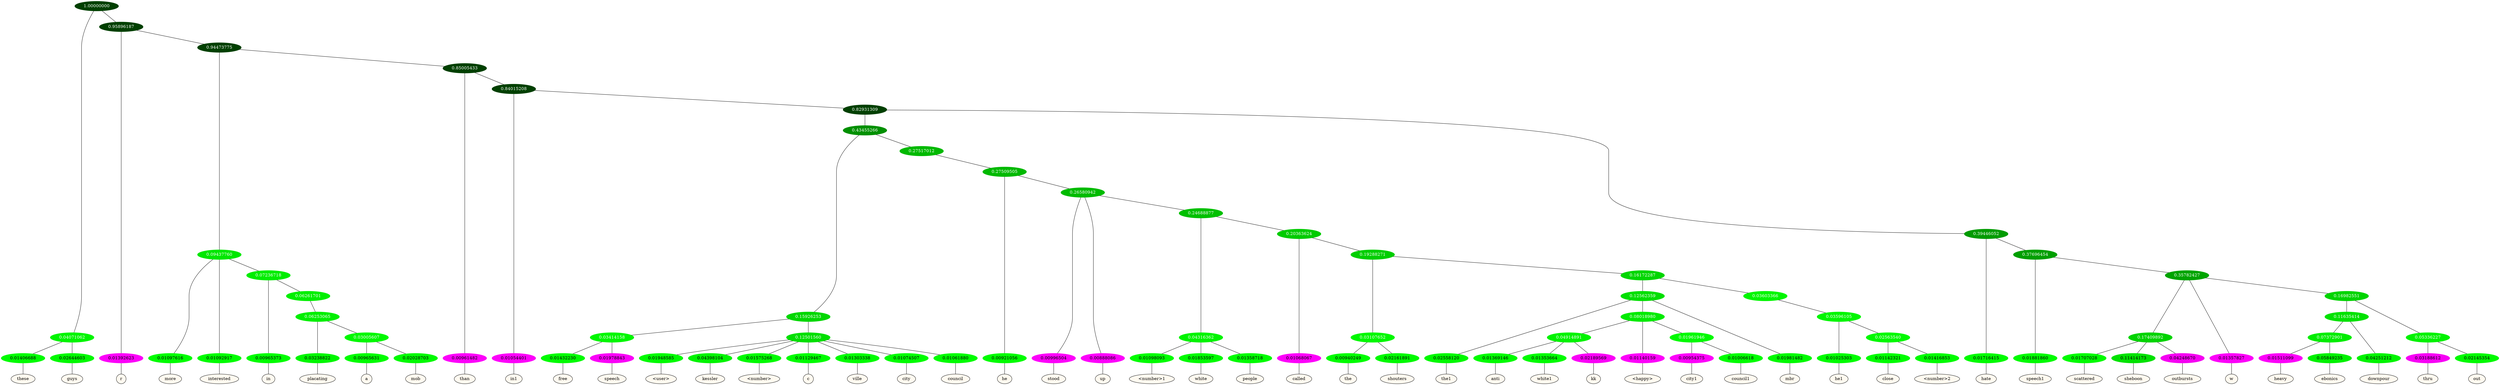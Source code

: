 graph {
	node [format=png height=0.15 nodesep=0.001 ordering=out overlap=prism overlap_scaling=0.01 ranksep=0.001 ratio=0.2 style=filled width=0.15]
	{
		rank=same
		a_w_3 [label=these color=black fillcolor=floralwhite style="filled,solid"]
		a_w_4 [label=guys color=black fillcolor=floralwhite style="filled,solid"]
		a_w_5 [label=r color=black fillcolor=floralwhite style="filled,solid"]
		a_w_9 [label=more color=black fillcolor=floralwhite style="filled,solid"]
		a_w_10 [label=interested color=black fillcolor=floralwhite style="filled,solid"]
		a_w_14 [label=in color=black fillcolor=floralwhite style="filled,solid"]
		a_w_21 [label=placating color=black fillcolor=floralwhite style="filled,solid"]
		a_w_27 [label=a color=black fillcolor=floralwhite style="filled,solid"]
		a_w_28 [label=mob color=black fillcolor=floralwhite style="filled,solid"]
		a_w_12 [label=than color=black fillcolor=floralwhite style="filled,solid"]
		a_w_16 [label=in1 color=black fillcolor=floralwhite style="filled,solid"]
		a_w_34 [label=free color=black fillcolor=floralwhite style="filled,solid"]
		a_w_35 [label=speech color=black fillcolor=floralwhite style="filled,solid"]
		a_w_36 [label="\<user\>" color=black fillcolor=floralwhite style="filled,solid"]
		a_w_37 [label=kessler color=black fillcolor=floralwhite style="filled,solid"]
		a_w_38 [label="\<number\>" color=black fillcolor=floralwhite style="filled,solid"]
		a_w_39 [label=c color=black fillcolor=floralwhite style="filled,solid"]
		a_w_40 [label=ville color=black fillcolor=floralwhite style="filled,solid"]
		a_w_41 [label=city color=black fillcolor=floralwhite style="filled,solid"]
		a_w_42 [label=council color=black fillcolor=floralwhite style="filled,solid"]
		a_w_43 [label=he color=black fillcolor=floralwhite style="filled,solid"]
		a_w_48 [label=stood color=black fillcolor=floralwhite style="filled,solid"]
		a_w_49 [label=up color=black fillcolor=floralwhite style="filled,solid"]
		a_w_62 [label="\<number\>1" color=black fillcolor=floralwhite style="filled,solid"]
		a_w_63 [label=white color=black fillcolor=floralwhite style="filled,solid"]
		a_w_64 [label=people color=black fillcolor=floralwhite style="filled,solid"]
		a_w_65 [label=called color=black fillcolor=floralwhite style="filled,solid"]
		a_w_71 [label=the color=black fillcolor=floralwhite style="filled,solid"]
		a_w_72 [label=shouters color=black fillcolor=floralwhite style="filled,solid"]
		a_w_75 [label=the1 color=black fillcolor=floralwhite style="filled,solid"]
		a_w_84 [label=anti color=black fillcolor=floralwhite style="filled,solid"]
		a_w_85 [label=white1 color=black fillcolor=floralwhite style="filled,solid"]
		a_w_86 [label=kk color=black fillcolor=floralwhite style="filled,solid"]
		a_w_80 [label="\<happy\>" color=black fillcolor=floralwhite style="filled,solid"]
		a_w_87 [label=city1 color=black fillcolor=floralwhite style="filled,solid"]
		a_w_88 [label=council1 color=black fillcolor=floralwhite style="filled,solid"]
		a_w_77 [label=mbr color=black fillcolor=floralwhite style="filled,solid"]
		a_w_82 [label=he1 color=black fillcolor=floralwhite style="filled,solid"]
		a_w_89 [label=close color=black fillcolor=floralwhite style="filled,solid"]
		a_w_90 [label="\<number\>2" color=black fillcolor=floralwhite style="filled,solid"]
		a_w_25 [label=hate color=black fillcolor=floralwhite style="filled,solid"]
		a_w_32 [label=speech1 color=black fillcolor=floralwhite style="filled,solid"]
		a_w_51 [label=scattered color=black fillcolor=floralwhite style="filled,solid"]
		a_w_52 [label=sheboon color=black fillcolor=floralwhite style="filled,solid"]
		a_w_53 [label=outbursts color=black fillcolor=floralwhite style="filled,solid"]
		a_w_46 [label=w color=black fillcolor=floralwhite style="filled,solid"]
		a_w_67 [label=heavy color=black fillcolor=floralwhite style="filled,solid"]
		a_w_68 [label=ebonics color=black fillcolor=floralwhite style="filled,solid"]
		a_w_59 [label=downpour color=black fillcolor=floralwhite style="filled,solid"]
		a_w_60 [label=thru color=black fillcolor=floralwhite style="filled,solid"]
		a_w_61 [label=out color=black fillcolor=floralwhite style="filled,solid"]
	}
	a_n_3 -- a_w_3
	a_n_4 -- a_w_4
	a_n_5 -- a_w_5
	a_n_9 -- a_w_9
	a_n_10 -- a_w_10
	a_n_14 -- a_w_14
	a_n_21 -- a_w_21
	a_n_27 -- a_w_27
	a_n_28 -- a_w_28
	a_n_12 -- a_w_12
	a_n_16 -- a_w_16
	a_n_34 -- a_w_34
	a_n_35 -- a_w_35
	a_n_36 -- a_w_36
	a_n_37 -- a_w_37
	a_n_38 -- a_w_38
	a_n_39 -- a_w_39
	a_n_40 -- a_w_40
	a_n_41 -- a_w_41
	a_n_42 -- a_w_42
	a_n_43 -- a_w_43
	a_n_48 -- a_w_48
	a_n_49 -- a_w_49
	a_n_62 -- a_w_62
	a_n_63 -- a_w_63
	a_n_64 -- a_w_64
	a_n_65 -- a_w_65
	a_n_71 -- a_w_71
	a_n_72 -- a_w_72
	a_n_75 -- a_w_75
	a_n_84 -- a_w_84
	a_n_85 -- a_w_85
	a_n_86 -- a_w_86
	a_n_80 -- a_w_80
	a_n_87 -- a_w_87
	a_n_88 -- a_w_88
	a_n_77 -- a_w_77
	a_n_82 -- a_w_82
	a_n_89 -- a_w_89
	a_n_90 -- a_w_90
	a_n_25 -- a_w_25
	a_n_32 -- a_w_32
	a_n_51 -- a_w_51
	a_n_52 -- a_w_52
	a_n_53 -- a_w_53
	a_n_46 -- a_w_46
	a_n_67 -- a_w_67
	a_n_68 -- a_w_68
	a_n_59 -- a_w_59
	a_n_60 -- a_w_60
	a_n_61 -- a_w_61
	{
		rank=same
		a_n_3 [label=0.01406688 color="0.334 1.000 0.986" fontcolor=black]
		a_n_4 [label=0.02644603 color="0.334 1.000 0.974" fontcolor=black]
		a_n_5 [label=0.01392623 color="0.835 1.000 0.986" fontcolor=black]
		a_n_9 [label=0.01097616 color="0.334 1.000 0.989" fontcolor=black]
		a_n_10 [label=0.01092917 color="0.334 1.000 0.989" fontcolor=black]
		a_n_14 [label=0.00965373 color="0.334 1.000 0.990" fontcolor=black]
		a_n_21 [label=0.03238822 color="0.334 1.000 0.968" fontcolor=black]
		a_n_27 [label=0.00965631 color="0.334 1.000 0.990" fontcolor=black]
		a_n_28 [label=0.02028703 color="0.334 1.000 0.980" fontcolor=black]
		a_n_12 [label=0.00961482 color="0.835 1.000 0.990" fontcolor=black]
		a_n_16 [label=0.01054401 color="0.835 1.000 0.989" fontcolor=black]
		a_n_34 [label=0.01432230 color="0.334 1.000 0.986" fontcolor=black]
		a_n_35 [label=0.01978843 color="0.835 1.000 0.980" fontcolor=black]
		a_n_36 [label=0.01948585 color="0.334 1.000 0.981" fontcolor=black]
		a_n_37 [label=0.04398104 color="0.334 1.000 0.956" fontcolor=black]
		a_n_38 [label=0.01575268 color="0.334 1.000 0.984" fontcolor=black]
		a_n_39 [label=0.01129467 color="0.334 1.000 0.989" fontcolor=black]
		a_n_40 [label=0.01303338 color="0.334 1.000 0.987" fontcolor=black]
		a_n_41 [label=0.01074507 color="0.334 1.000 0.989" fontcolor=black]
		a_n_42 [label=0.01061880 color="0.334 1.000 0.989" fontcolor=black]
		a_n_43 [label=0.00921056 color="0.334 1.000 0.991" fontcolor=black]
		a_n_48 [label=0.00996504 color="0.835 1.000 0.990" fontcolor=black]
		a_n_49 [label=0.00888086 color="0.835 1.000 0.991" fontcolor=black]
		a_n_62 [label=0.01098093 color="0.334 1.000 0.989" fontcolor=black]
		a_n_63 [label=0.01853597 color="0.334 1.000 0.981" fontcolor=black]
		a_n_64 [label=0.01358718 color="0.334 1.000 0.986" fontcolor=black]
		a_n_65 [label=0.01068067 color="0.835 1.000 0.989" fontcolor=black]
		a_n_71 [label=0.00940249 color="0.334 1.000 0.991" fontcolor=black]
		a_n_72 [label=0.02161891 color="0.334 1.000 0.978" fontcolor=black]
		a_n_75 [label=0.02558120 color="0.334 1.000 0.974" fontcolor=black]
		a_n_84 [label=0.01369146 color="0.334 1.000 0.986" fontcolor=black]
		a_n_85 [label=0.01353664 color="0.334 1.000 0.986" fontcolor=black]
		a_n_86 [label=0.02189569 color="0.835 1.000 0.978" fontcolor=black]
		a_n_80 [label=0.01140159 color="0.835 1.000 0.989" fontcolor=black]
		a_n_87 [label=0.00954375 color="0.835 1.000 0.990" fontcolor=black]
		a_n_88 [label=0.01006618 color="0.334 1.000 0.990" fontcolor=black]
		a_n_77 [label=0.01981482 color="0.334 1.000 0.980" fontcolor=black]
		a_n_82 [label=0.01025303 color="0.334 1.000 0.990" fontcolor=black]
		a_n_89 [label=0.01142321 color="0.334 1.000 0.989" fontcolor=black]
		a_n_90 [label=0.01416853 color="0.334 1.000 0.986" fontcolor=black]
		a_n_25 [label=0.01716415 color="0.334 1.000 0.983" fontcolor=black]
		a_n_32 [label=0.01881860 color="0.334 1.000 0.981" fontcolor=black]
		a_n_51 [label=0.01707028 color="0.334 1.000 0.983" fontcolor=black]
		a_n_52 [label=0.11414173 color="0.334 1.000 0.886" fontcolor=black]
		a_n_53 [label=0.04248670 color="0.835 1.000 0.958" fontcolor=black]
		a_n_46 [label=0.01357827 color="0.835 1.000 0.986" fontcolor=black]
		a_n_67 [label=0.01511099 color="0.835 1.000 0.985" fontcolor=black]
		a_n_68 [label=0.05849235 color="0.334 1.000 0.942" fontcolor=black]
		a_n_59 [label=0.04251212 color="0.334 1.000 0.957" fontcolor=black]
		a_n_60 [label=0.03188612 color="0.835 1.000 0.968" fontcolor=black]
		a_n_61 [label=0.02145354 color="0.334 1.000 0.979" fontcolor=black]
	}
	a_n_0 [label=1.00000000 color="0.334 1.000 0.250" fontcolor=grey99]
	a_n_1 [label=0.04071062 color="0.334 1.000 0.959" fontcolor=grey99]
	a_n_0 -- a_n_1
	a_n_2 [label=0.95896187 color="0.334 1.000 0.250" fontcolor=grey99]
	a_n_0 -- a_n_2
	a_n_1 -- a_n_3
	a_n_1 -- a_n_4
	a_n_2 -- a_n_5
	a_n_6 [label=0.94473775 color="0.334 1.000 0.250" fontcolor=grey99]
	a_n_2 -- a_n_6
	a_n_7 [label=0.09437760 color="0.334 1.000 0.906" fontcolor=grey99]
	a_n_6 -- a_n_7
	a_n_8 [label=0.85005433 color="0.334 1.000 0.250" fontcolor=grey99]
	a_n_6 -- a_n_8
	a_n_7 -- a_n_9
	a_n_7 -- a_n_10
	a_n_11 [label=0.07236718 color="0.334 1.000 0.928" fontcolor=grey99]
	a_n_7 -- a_n_11
	a_n_8 -- a_n_12
	a_n_13 [label=0.84015208 color="0.334 1.000 0.250" fontcolor=grey99]
	a_n_8 -- a_n_13
	a_n_11 -- a_n_14
	a_n_15 [label=0.06261701 color="0.334 1.000 0.937" fontcolor=grey99]
	a_n_11 -- a_n_15
	a_n_13 -- a_n_16
	a_n_17 [label=0.82931309 color="0.334 1.000 0.250" fontcolor=grey99]
	a_n_13 -- a_n_17
	a_n_18 [label=0.06253065 color="0.334 1.000 0.937" fontcolor=grey99]
	a_n_15 -- a_n_18
	a_n_19 [label=0.43455266 color="0.334 1.000 0.565" fontcolor=grey99]
	a_n_17 -- a_n_19
	a_n_20 [label=0.39446052 color="0.334 1.000 0.606" fontcolor=grey99]
	a_n_17 -- a_n_20
	a_n_18 -- a_n_21
	a_n_22 [label=0.03005607 color="0.334 1.000 0.970" fontcolor=grey99]
	a_n_18 -- a_n_22
	a_n_23 [label=0.15926253 color="0.334 1.000 0.841" fontcolor=grey99]
	a_n_19 -- a_n_23
	a_n_24 [label=0.27517012 color="0.334 1.000 0.725" fontcolor=grey99]
	a_n_19 -- a_n_24
	a_n_20 -- a_n_25
	a_n_26 [label=0.37696454 color="0.334 1.000 0.623" fontcolor=grey99]
	a_n_20 -- a_n_26
	a_n_22 -- a_n_27
	a_n_22 -- a_n_28
	a_n_29 [label=0.03414158 color="0.334 1.000 0.966" fontcolor=grey99]
	a_n_23 -- a_n_29
	a_n_30 [label=0.12501560 color="0.334 1.000 0.875" fontcolor=grey99]
	a_n_23 -- a_n_30
	a_n_31 [label=0.27509505 color="0.334 1.000 0.725" fontcolor=grey99]
	a_n_24 -- a_n_31
	a_n_26 -- a_n_32
	a_n_33 [label=0.35782427 color="0.334 1.000 0.642" fontcolor=grey99]
	a_n_26 -- a_n_33
	a_n_29 -- a_n_34
	a_n_29 -- a_n_35
	a_n_30 -- a_n_36
	a_n_30 -- a_n_37
	a_n_30 -- a_n_38
	a_n_30 -- a_n_39
	a_n_30 -- a_n_40
	a_n_30 -- a_n_41
	a_n_30 -- a_n_42
	a_n_31 -- a_n_43
	a_n_44 [label=0.26580942 color="0.334 1.000 0.734" fontcolor=grey99]
	a_n_31 -- a_n_44
	a_n_45 [label=0.17409892 color="0.334 1.000 0.826" fontcolor=grey99]
	a_n_33 -- a_n_45
	a_n_33 -- a_n_46
	a_n_47 [label=0.16982551 color="0.334 1.000 0.830" fontcolor=grey99]
	a_n_33 -- a_n_47
	a_n_44 -- a_n_48
	a_n_44 -- a_n_49
	a_n_50 [label=0.24688877 color="0.334 1.000 0.753" fontcolor=grey99]
	a_n_44 -- a_n_50
	a_n_45 -- a_n_51
	a_n_45 -- a_n_52
	a_n_45 -- a_n_53
	a_n_54 [label=0.11635414 color="0.334 1.000 0.884" fontcolor=grey99]
	a_n_47 -- a_n_54
	a_n_55 [label=0.05336227 color="0.334 1.000 0.947" fontcolor=grey99]
	a_n_47 -- a_n_55
	a_n_56 [label=0.04316362 color="0.334 1.000 0.957" fontcolor=grey99]
	a_n_50 -- a_n_56
	a_n_57 [label=0.20363624 color="0.334 1.000 0.796" fontcolor=grey99]
	a_n_50 -- a_n_57
	a_n_58 [label=0.07372901 color="0.334 1.000 0.926" fontcolor=grey99]
	a_n_54 -- a_n_58
	a_n_54 -- a_n_59
	a_n_55 -- a_n_60
	a_n_55 -- a_n_61
	a_n_56 -- a_n_62
	a_n_56 -- a_n_63
	a_n_56 -- a_n_64
	a_n_57 -- a_n_65
	a_n_66 [label=0.19288271 color="0.334 1.000 0.807" fontcolor=grey99]
	a_n_57 -- a_n_66
	a_n_58 -- a_n_67
	a_n_58 -- a_n_68
	a_n_69 [label=0.03107652 color="0.334 1.000 0.969" fontcolor=grey99]
	a_n_66 -- a_n_69
	a_n_70 [label=0.16172287 color="0.334 1.000 0.838" fontcolor=grey99]
	a_n_66 -- a_n_70
	a_n_69 -- a_n_71
	a_n_69 -- a_n_72
	a_n_73 [label=0.12562359 color="0.334 1.000 0.874" fontcolor=grey99]
	a_n_70 -- a_n_73
	a_n_74 [label=0.03603366 color="0.334 1.000 0.964" fontcolor=grey99]
	a_n_70 -- a_n_74
	a_n_73 -- a_n_75
	a_n_76 [label=0.08018980 color="0.334 1.000 0.920" fontcolor=grey99]
	a_n_73 -- a_n_76
	a_n_73 -- a_n_77
	a_n_78 [label=0.03596105 color="0.334 1.000 0.964" fontcolor=grey99]
	a_n_74 -- a_n_78
	a_n_79 [label=0.04914891 color="0.334 1.000 0.951" fontcolor=grey99]
	a_n_76 -- a_n_79
	a_n_76 -- a_n_80
	a_n_81 [label=0.01961946 color="0.334 1.000 0.980" fontcolor=grey99]
	a_n_76 -- a_n_81
	a_n_78 -- a_n_82
	a_n_83 [label=0.02563540 color="0.334 1.000 0.974" fontcolor=grey99]
	a_n_78 -- a_n_83
	a_n_79 -- a_n_84
	a_n_79 -- a_n_85
	a_n_79 -- a_n_86
	a_n_81 -- a_n_87
	a_n_81 -- a_n_88
	a_n_83 -- a_n_89
	a_n_83 -- a_n_90
}
